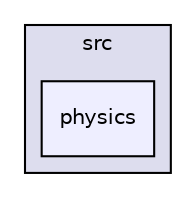digraph "src/physics" {
  compound=true
  node [ fontsize="10", fontname="Helvetica"];
  edge [ labelfontsize="10", labelfontname="Helvetica"];
  subgraph clusterdir_68267d1309a1af8e8297ef4c3efbcdba {
    graph [ bgcolor="#ddddee", pencolor="black", label="src" fontname="Helvetica", fontsize="10", URL="dir_68267d1309a1af8e8297ef4c3efbcdba.html"]
  dir_8250e12e5a19acb8ece30f1703b6dc16 [shape=box, label="physics", style="filled", fillcolor="#eeeeff", pencolor="black", URL="dir_8250e12e5a19acb8ece30f1703b6dc16.html"];
  }
}
